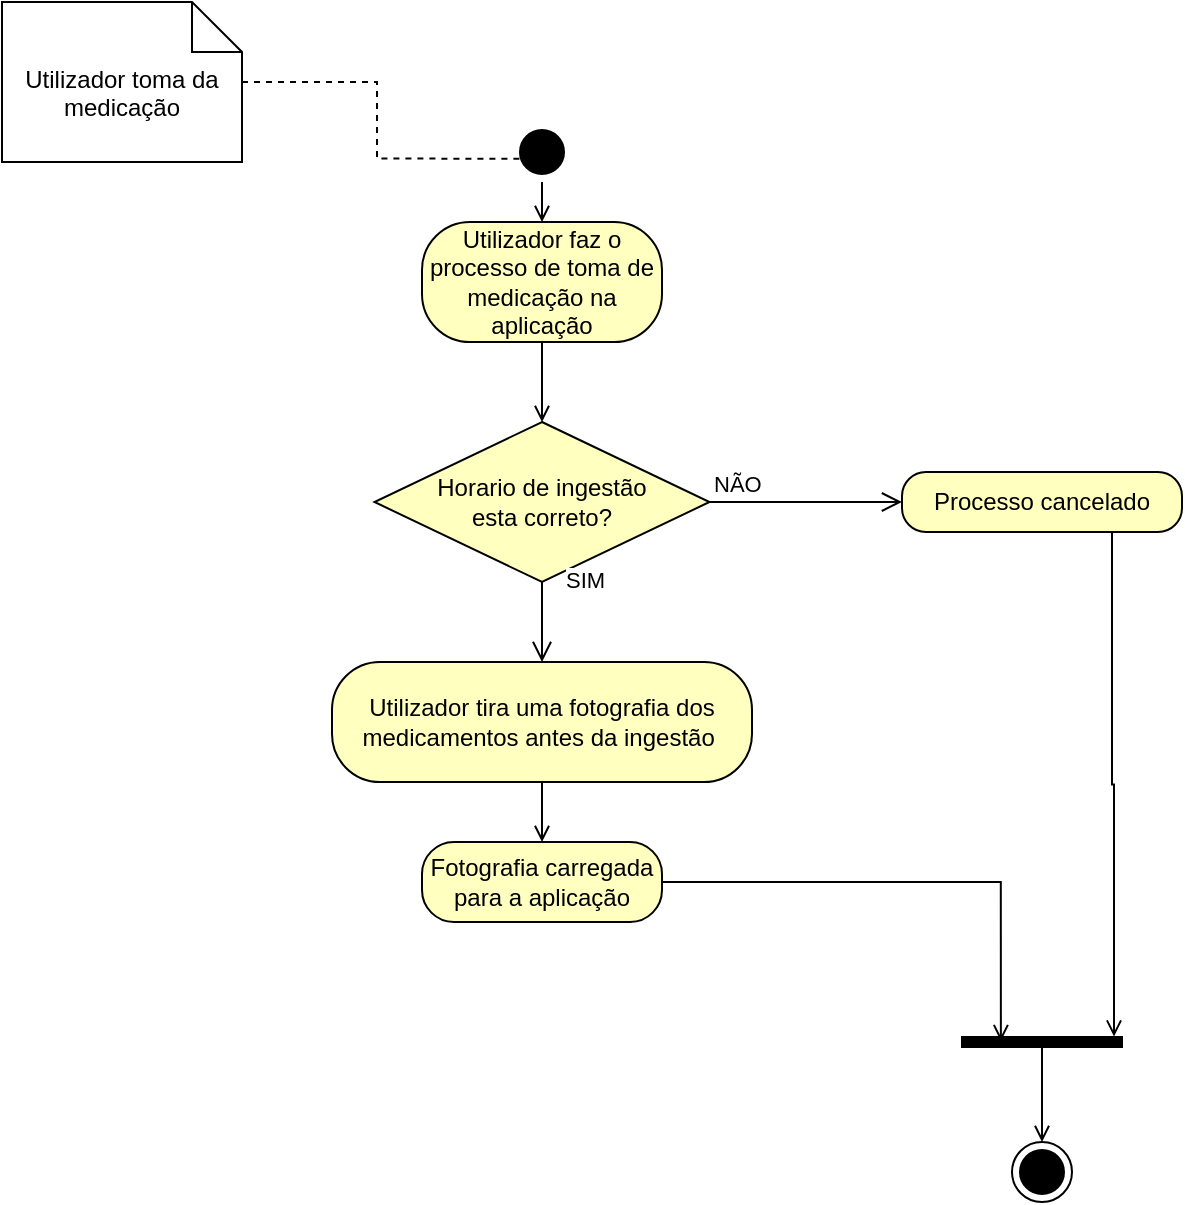 <mxfile version="22.0.3" type="device">
  <diagram name="Page-1" id="e7e014a7-5840-1c2e-5031-d8a46d1fe8dd">
    <mxGraphModel dx="978" dy="571" grid="1" gridSize="10" guides="1" tooltips="1" connect="1" arrows="1" fold="1" page="1" pageScale="1" pageWidth="1169" pageHeight="826" background="none" math="0" shadow="0">
      <root>
        <mxCell id="0" />
        <mxCell id="1" parent="0" />
        <mxCell id="ZpAUis7mZ_SPWUMgS9Ey-42" value="Utilizador toma da medicação" style="shape=note2;boundedLbl=1;whiteSpace=wrap;html=1;size=25;verticalAlign=top;align=center;" parent="1" vertex="1">
          <mxGeometry x="90" y="100" width="120" height="80" as="geometry" />
        </mxCell>
        <mxCell id="ZpAUis7mZ_SPWUMgS9Ey-43" style="edgeStyle=orthogonalEdgeStyle;rounded=0;orthogonalLoop=1;jettySize=auto;html=1;entryX=0.206;entryY=0.611;entryDx=0;entryDy=0;entryPerimeter=0;dashed=1;endArrow=none;endFill=0;" parent="1" source="ZpAUis7mZ_SPWUMgS9Ey-42" target="5" edge="1">
          <mxGeometry relative="1" as="geometry" />
        </mxCell>
        <mxCell id="5" value="" style="ellipse;shape=startState;fillColor=#000000;strokeColor=#000000;" parent="1" vertex="1">
          <mxGeometry x="345" y="160" width="30" height="30" as="geometry" />
        </mxCell>
        <mxCell id="ZpAUis7mZ_SPWUMgS9Ey-53" style="edgeStyle=orthogonalEdgeStyle;rounded=0;orthogonalLoop=1;jettySize=auto;html=1;entryX=0.5;entryY=0;entryDx=0;entryDy=0;endArrow=open;endFill=0;" parent="1" source="ZpAUis7mZ_SPWUMgS9Ey-46" edge="1">
          <mxGeometry relative="1" as="geometry">
            <mxPoint x="360" y="310" as="targetPoint" />
          </mxGeometry>
        </mxCell>
        <mxCell id="ZpAUis7mZ_SPWUMgS9Ey-46" value="Utilizador faz o processo de toma de medicação na aplicação" style="rounded=1;whiteSpace=wrap;html=1;arcSize=40;fontColor=#000000;fillColor=#ffffc0;strokeColor=#000000;" parent="1" vertex="1">
          <mxGeometry x="300" y="210" width="120" height="60" as="geometry" />
        </mxCell>
        <mxCell id="ZpAUis7mZ_SPWUMgS9Ey-49" style="edgeStyle=orthogonalEdgeStyle;rounded=0;orthogonalLoop=1;jettySize=auto;html=1;exitX=0.5;exitY=1;exitDx=0;exitDy=0;entryX=0.5;entryY=0;entryDx=0;entryDy=0;endArrow=open;endFill=0;" parent="1" source="5" target="ZpAUis7mZ_SPWUMgS9Ey-46" edge="1">
          <mxGeometry relative="1" as="geometry" />
        </mxCell>
        <mxCell id="ZpAUis7mZ_SPWUMgS9Ey-58" style="edgeStyle=orthogonalEdgeStyle;rounded=0;orthogonalLoop=1;jettySize=auto;html=1;entryX=0.5;entryY=0;entryDx=0;entryDy=0;endArrow=open;endFill=0;" parent="1" source="ZpAUis7mZ_SPWUMgS9Ey-56" target="ZpAUis7mZ_SPWUMgS9Ey-57" edge="1">
          <mxGeometry relative="1" as="geometry" />
        </mxCell>
        <mxCell id="ZpAUis7mZ_SPWUMgS9Ey-56" value="Utilizador tira uma fotografia dos medicamentos antes da ingestão&amp;nbsp;" style="rounded=1;whiteSpace=wrap;html=1;arcSize=40;fontColor=#000000;fillColor=#ffffc0;strokeColor=#000000;" parent="1" vertex="1">
          <mxGeometry x="255" y="430" width="210" height="60" as="geometry" />
        </mxCell>
        <mxCell id="ZpAUis7mZ_SPWUMgS9Ey-57" value="Fotografia carregada para a aplicação" style="rounded=1;whiteSpace=wrap;html=1;arcSize=40;fontColor=#000000;fillColor=#ffffc0;strokeColor=#000000;" parent="1" vertex="1">
          <mxGeometry x="300" y="520" width="120" height="40" as="geometry" />
        </mxCell>
        <mxCell id="ZpAUis7mZ_SPWUMgS9Ey-60" value="" style="ellipse;html=1;shape=endState;fillColor=#000000;strokeColor=#000000;" parent="1" vertex="1">
          <mxGeometry x="595" y="670" width="30" height="30" as="geometry" />
        </mxCell>
        <mxCell id="op-E55uMPkgR9GvU6pdv-6" value="Horario de ingestão &lt;br&gt;esta correto?" style="rhombus;whiteSpace=wrap;html=1;fontColor=#000000;fillColor=#ffffc0;strokeColor=#000000;" vertex="1" parent="1">
          <mxGeometry x="276.25" y="310" width="167.5" height="80" as="geometry" />
        </mxCell>
        <mxCell id="op-E55uMPkgR9GvU6pdv-7" value="NÃO" style="edgeStyle=orthogonalEdgeStyle;html=1;align=left;verticalAlign=bottom;endArrow=open;endSize=8;strokeColor=#000000;rounded=0;" edge="1" source="op-E55uMPkgR9GvU6pdv-6" parent="1">
          <mxGeometry x="-1" relative="1" as="geometry">
            <mxPoint x="540" y="350" as="targetPoint" />
            <Array as="points">
              <mxPoint x="500" y="350" />
            </Array>
            <mxPoint as="offset" />
          </mxGeometry>
        </mxCell>
        <mxCell id="op-E55uMPkgR9GvU6pdv-10" value="Processo cancelado" style="rounded=1;whiteSpace=wrap;html=1;arcSize=40;fontColor=#000000;fillColor=#ffffc0;strokeColor=#000000;" vertex="1" parent="1">
          <mxGeometry x="540" y="335" width="140" height="30" as="geometry" />
        </mxCell>
        <mxCell id="op-E55uMPkgR9GvU6pdv-12" value="SIM" style="edgeStyle=orthogonalEdgeStyle;html=1;align=left;verticalAlign=bottom;endArrow=open;endSize=8;strokeColor=#000000;rounded=0;entryX=0.5;entryY=0;entryDx=0;entryDy=0;" edge="1" parent="1" target="ZpAUis7mZ_SPWUMgS9Ey-56">
          <mxGeometry x="-0.6" y="10" relative="1" as="geometry">
            <mxPoint x="456" y="390" as="targetPoint" />
            <mxPoint x="360" y="390" as="sourcePoint" />
            <Array as="points">
              <mxPoint x="360" y="400" />
              <mxPoint x="360" y="400" />
            </Array>
            <mxPoint as="offset" />
          </mxGeometry>
        </mxCell>
        <mxCell id="op-E55uMPkgR9GvU6pdv-14" style="edgeStyle=orthogonalEdgeStyle;rounded=0;orthogonalLoop=1;jettySize=auto;html=1;endArrow=open;endFill=0;" edge="1" parent="1" source="op-E55uMPkgR9GvU6pdv-13" target="ZpAUis7mZ_SPWUMgS9Ey-60">
          <mxGeometry relative="1" as="geometry" />
        </mxCell>
        <mxCell id="op-E55uMPkgR9GvU6pdv-13" value="" style="html=1;points=[];perimeter=orthogonalPerimeter;fillColor=strokeColor;rotation=90;" vertex="1" parent="1">
          <mxGeometry x="607.5" y="580" width="5" height="80" as="geometry" />
        </mxCell>
        <mxCell id="op-E55uMPkgR9GvU6pdv-15" style="edgeStyle=orthogonalEdgeStyle;rounded=0;orthogonalLoop=1;jettySize=auto;html=1;entryX=0.414;entryY=0.757;entryDx=0;entryDy=0;entryPerimeter=0;endArrow=open;endFill=0;" edge="1" parent="1" source="ZpAUis7mZ_SPWUMgS9Ey-57" target="op-E55uMPkgR9GvU6pdv-13">
          <mxGeometry relative="1" as="geometry" />
        </mxCell>
        <mxCell id="op-E55uMPkgR9GvU6pdv-16" style="edgeStyle=orthogonalEdgeStyle;rounded=0;orthogonalLoop=1;jettySize=auto;html=1;exitX=0.75;exitY=1;exitDx=0;exitDy=0;entryX=-0.043;entryY=0.05;entryDx=0;entryDy=0;entryPerimeter=0;endArrow=open;endFill=0;" edge="1" parent="1" source="op-E55uMPkgR9GvU6pdv-10" target="op-E55uMPkgR9GvU6pdv-13">
          <mxGeometry relative="1" as="geometry" />
        </mxCell>
      </root>
    </mxGraphModel>
  </diagram>
</mxfile>
